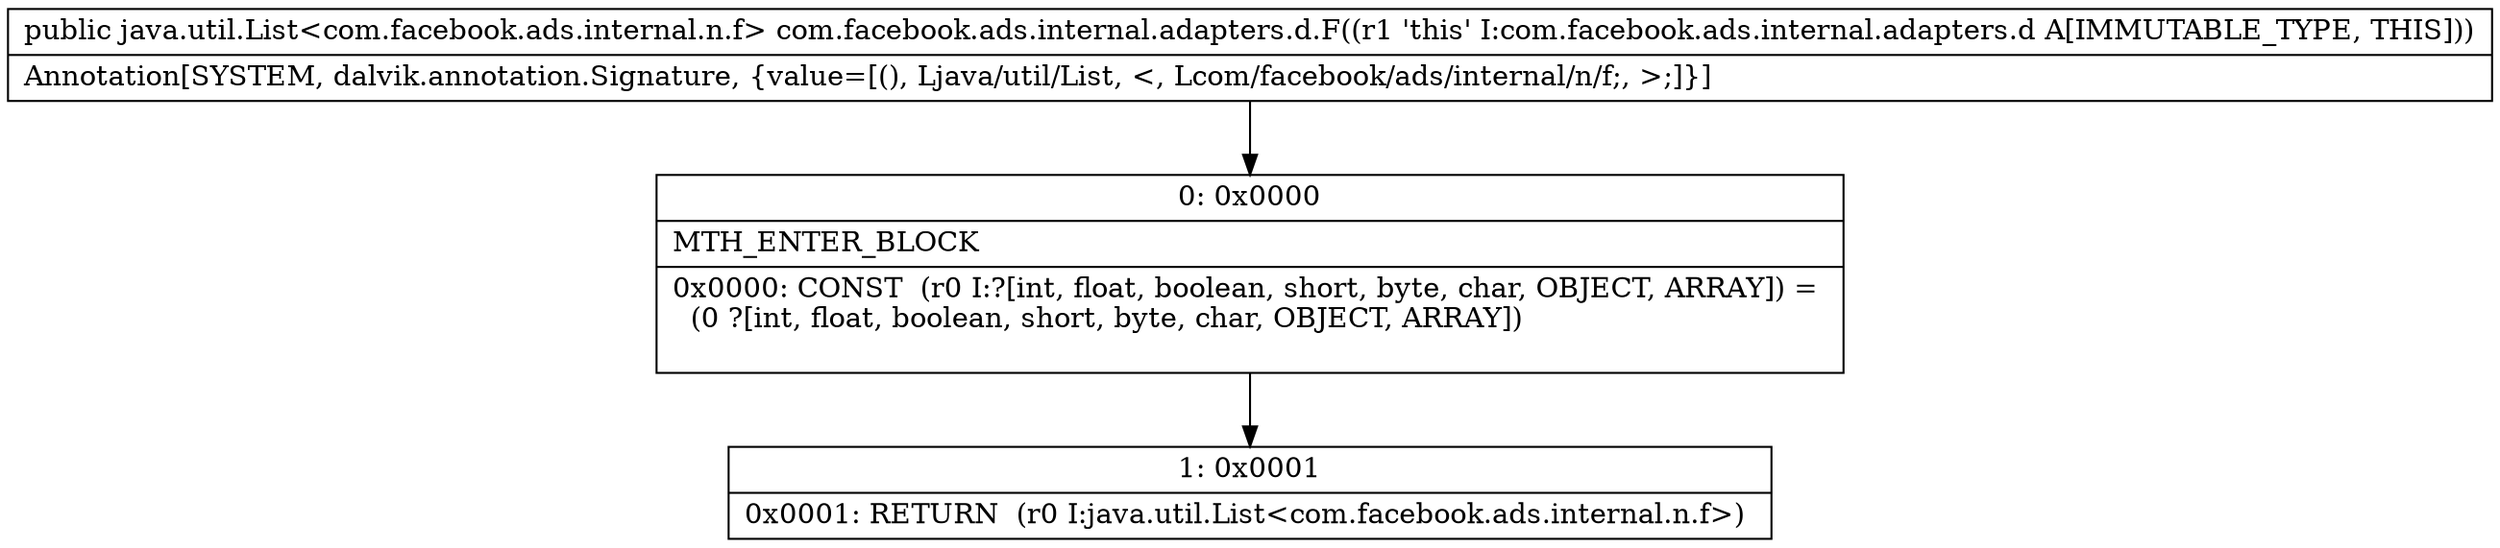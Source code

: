digraph "CFG forcom.facebook.ads.internal.adapters.d.F()Ljava\/util\/List;" {
Node_0 [shape=record,label="{0\:\ 0x0000|MTH_ENTER_BLOCK\l|0x0000: CONST  (r0 I:?[int, float, boolean, short, byte, char, OBJECT, ARRAY]) = \l  (0 ?[int, float, boolean, short, byte, char, OBJECT, ARRAY])\l \l}"];
Node_1 [shape=record,label="{1\:\ 0x0001|0x0001: RETURN  (r0 I:java.util.List\<com.facebook.ads.internal.n.f\>) \l}"];
MethodNode[shape=record,label="{public java.util.List\<com.facebook.ads.internal.n.f\> com.facebook.ads.internal.adapters.d.F((r1 'this' I:com.facebook.ads.internal.adapters.d A[IMMUTABLE_TYPE, THIS]))  | Annotation[SYSTEM, dalvik.annotation.Signature, \{value=[(), Ljava\/util\/List, \<, Lcom\/facebook\/ads\/internal\/n\/f;, \>;]\}]\l}"];
MethodNode -> Node_0;
Node_0 -> Node_1;
}

